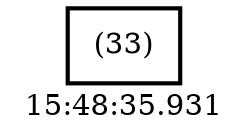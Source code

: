 digraph  g{ graph[label = "15:48:35.931"]
node [shape=rectangle, color=black, fontcolor=black, style=bold] edge [color=black] 0 [label="(33)"] ; 
}

